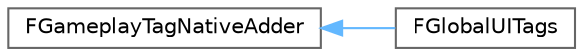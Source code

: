 digraph "Graphical Class Hierarchy"
{
 // INTERACTIVE_SVG=YES
 // LATEX_PDF_SIZE
  bgcolor="transparent";
  edge [fontname=Helvetica,fontsize=10,labelfontname=Helvetica,labelfontsize=10];
  node [fontname=Helvetica,fontsize=10,shape=box,height=0.2,width=0.4];
  rankdir="LR";
  Node0 [id="Node000000",label="FGameplayTagNativeAdder",height=0.2,width=0.4,color="grey40", fillcolor="white", style="filled",URL="$d2/d9b/structFGameplayTagNativeAdder.html",tooltip="Class that can be subclassed by a game/plugin to allow easily adding native gameplay tags at startup."];
  Node0 -> Node1 [id="edge3907_Node000000_Node000001",dir="back",color="steelblue1",style="solid",tooltip=" "];
  Node1 [id="Node000001",label="FGlobalUITags",height=0.2,width=0.4,color="grey40", fillcolor="white", style="filled",URL="$d9/dd5/structFGlobalUITags.html",tooltip=" "];
}
